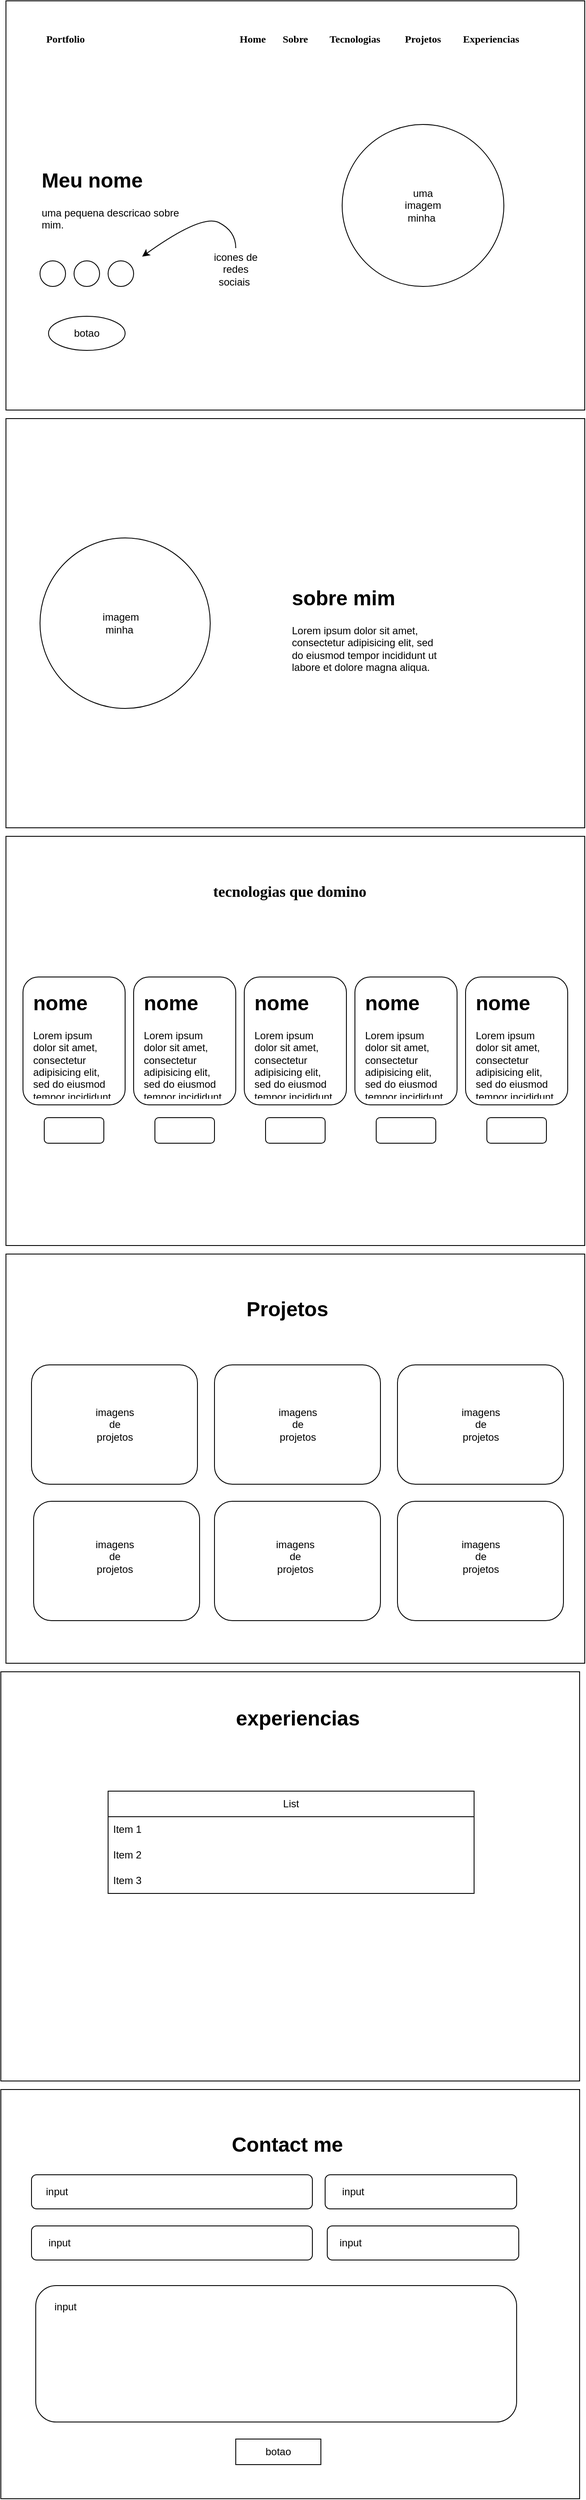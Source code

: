 <mxfile version="24.2.5" type="device">
  <diagram name="Página-1" id="5uuT7Dr7w1WITv2xHiGH">
    <mxGraphModel dx="954" dy="566" grid="1" gridSize="10" guides="1" tooltips="1" connect="1" arrows="1" fold="1" page="1" pageScale="1" pageWidth="827" pageHeight="1169" math="0" shadow="0">
      <root>
        <mxCell id="0" />
        <mxCell id="1" parent="0" />
        <mxCell id="6AaYl5ky-QIRarfbXTlz-4" value="" style="rounded=0;whiteSpace=wrap;html=1;" vertex="1" parent="1">
          <mxGeometry x="80" y="40" width="680" height="480" as="geometry" />
        </mxCell>
        <mxCell id="6AaYl5ky-QIRarfbXTlz-5" value="Portfolio" style="text;html=1;align=center;verticalAlign=middle;whiteSpace=wrap;rounded=0;fontStyle=1;fontFamily=Comic Sans MS;" vertex="1" parent="1">
          <mxGeometry x="120" y="70" width="60" height="30" as="geometry" />
        </mxCell>
        <mxCell id="6AaYl5ky-QIRarfbXTlz-6" value="Home" style="text;html=1;align=center;verticalAlign=middle;whiteSpace=wrap;rounded=0;fontStyle=1;fontFamily=Comic Sans MS;" vertex="1" parent="1">
          <mxGeometry x="340" y="70" width="60" height="30" as="geometry" />
        </mxCell>
        <mxCell id="6AaYl5ky-QIRarfbXTlz-7" value="Sobre" style="text;html=1;align=center;verticalAlign=middle;whiteSpace=wrap;rounded=0;fontStyle=1;fontFamily=Comic Sans MS;" vertex="1" parent="1">
          <mxGeometry x="390" y="70" width="60" height="30" as="geometry" />
        </mxCell>
        <mxCell id="6AaYl5ky-QIRarfbXTlz-8" value="Tecnologias" style="text;html=1;align=center;verticalAlign=middle;whiteSpace=wrap;rounded=0;fontStyle=1;fontFamily=Comic Sans MS;" vertex="1" parent="1">
          <mxGeometry x="460" y="70" width="60" height="30" as="geometry" />
        </mxCell>
        <mxCell id="6AaYl5ky-QIRarfbXTlz-9" value="Projetos" style="text;html=1;align=center;verticalAlign=middle;whiteSpace=wrap;rounded=0;fontStyle=1;fontFamily=Comic Sans MS;" vertex="1" parent="1">
          <mxGeometry x="540" y="70" width="60" height="30" as="geometry" />
        </mxCell>
        <mxCell id="6AaYl5ky-QIRarfbXTlz-10" value="Experiencias" style="text;html=1;align=center;verticalAlign=middle;whiteSpace=wrap;rounded=0;fontStyle=1;fontFamily=Comic Sans MS;" vertex="1" parent="1">
          <mxGeometry x="620" y="70" width="60" height="30" as="geometry" />
        </mxCell>
        <mxCell id="6AaYl5ky-QIRarfbXTlz-12" value="&lt;h1 style=&quot;margin-top: 0px;&quot;&gt;Meu nome&lt;/h1&gt;&lt;p&gt;uma pequena descricao sobre mim.&lt;/p&gt;" style="text;html=1;whiteSpace=wrap;overflow=hidden;rounded=0;" vertex="1" parent="1">
          <mxGeometry x="120" y="230" width="180" height="120" as="geometry" />
        </mxCell>
        <mxCell id="6AaYl5ky-QIRarfbXTlz-13" value="" style="ellipse;whiteSpace=wrap;html=1;aspect=fixed;" vertex="1" parent="1">
          <mxGeometry x="475" y="185" width="190" height="190" as="geometry" />
        </mxCell>
        <mxCell id="6AaYl5ky-QIRarfbXTlz-14" value="uma imagem minha&amp;nbsp;" style="text;html=1;align=center;verticalAlign=middle;whiteSpace=wrap;rounded=0;" vertex="1" parent="1">
          <mxGeometry x="540" y="265" width="60" height="30" as="geometry" />
        </mxCell>
        <mxCell id="6AaYl5ky-QIRarfbXTlz-15" value="" style="ellipse;whiteSpace=wrap;html=1;aspect=fixed;" vertex="1" parent="1">
          <mxGeometry x="120" y="345" width="30" height="30" as="geometry" />
        </mxCell>
        <mxCell id="6AaYl5ky-QIRarfbXTlz-16" value="" style="ellipse;whiteSpace=wrap;html=1;aspect=fixed;" vertex="1" parent="1">
          <mxGeometry x="160" y="345" width="30" height="30" as="geometry" />
        </mxCell>
        <mxCell id="6AaYl5ky-QIRarfbXTlz-17" value="" style="ellipse;whiteSpace=wrap;html=1;aspect=fixed;" vertex="1" parent="1">
          <mxGeometry x="200" y="345" width="30" height="30" as="geometry" />
        </mxCell>
        <mxCell id="6AaYl5ky-QIRarfbXTlz-18" value="" style="ellipse;whiteSpace=wrap;html=1;" vertex="1" parent="1">
          <mxGeometry x="130" y="410" width="90" height="40" as="geometry" />
        </mxCell>
        <mxCell id="6AaYl5ky-QIRarfbXTlz-19" value="botao" style="text;html=1;align=center;verticalAlign=middle;whiteSpace=wrap;rounded=0;" vertex="1" parent="1">
          <mxGeometry x="145" y="415" width="60" height="30" as="geometry" />
        </mxCell>
        <mxCell id="6AaYl5ky-QIRarfbXTlz-21" value="icones de redes sociais&amp;nbsp;" style="text;html=1;align=center;verticalAlign=middle;whiteSpace=wrap;rounded=0;" vertex="1" parent="1">
          <mxGeometry x="320" y="340" width="60" height="30" as="geometry" />
        </mxCell>
        <mxCell id="6AaYl5ky-QIRarfbXTlz-22" value="" style="curved=1;endArrow=classic;html=1;rounded=0;" edge="1" parent="1">
          <mxGeometry width="50" height="50" relative="1" as="geometry">
            <mxPoint x="350" y="330" as="sourcePoint" />
            <mxPoint x="240" y="340" as="targetPoint" />
            <Array as="points">
              <mxPoint x="350" y="310" />
              <mxPoint x="310" y="290" />
            </Array>
          </mxGeometry>
        </mxCell>
        <mxCell id="6AaYl5ky-QIRarfbXTlz-23" value="" style="rounded=0;whiteSpace=wrap;html=1;" vertex="1" parent="1">
          <mxGeometry x="80" y="530" width="680" height="480" as="geometry" />
        </mxCell>
        <mxCell id="6AaYl5ky-QIRarfbXTlz-24" value="" style="ellipse;whiteSpace=wrap;html=1;aspect=fixed;" vertex="1" parent="1">
          <mxGeometry x="120" y="670" width="200" height="200" as="geometry" />
        </mxCell>
        <mxCell id="6AaYl5ky-QIRarfbXTlz-25" value="&lt;h1 style=&quot;margin-top: 0px;&quot;&gt;sobre mim&lt;/h1&gt;&lt;p&gt;Lorem ipsum dolor sit amet, consectetur adipisicing elit, sed do eiusmod tempor incididunt ut labore et dolore magna aliqua.&lt;/p&gt;" style="text;html=1;whiteSpace=wrap;overflow=hidden;rounded=0;" vertex="1" parent="1">
          <mxGeometry x="414" y="720" width="180" height="120" as="geometry" />
        </mxCell>
        <mxCell id="6AaYl5ky-QIRarfbXTlz-26" value="imagem minha&amp;nbsp;" style="text;html=1;align=center;verticalAlign=middle;whiteSpace=wrap;rounded=0;" vertex="1" parent="1">
          <mxGeometry x="185" y="755" width="60" height="30" as="geometry" />
        </mxCell>
        <mxCell id="6AaYl5ky-QIRarfbXTlz-28" value="" style="rounded=0;whiteSpace=wrap;html=1;" vertex="1" parent="1">
          <mxGeometry x="80" y="1020" width="680" height="480" as="geometry" />
        </mxCell>
        <mxCell id="6AaYl5ky-QIRarfbXTlz-29" value="tecnologias que domino" style="text;html=1;align=center;verticalAlign=middle;whiteSpace=wrap;rounded=0;fontStyle=1;fontFamily=Comic Sans MS;fontSize=18;" vertex="1" parent="1">
          <mxGeometry x="292" y="1070" width="243" height="30" as="geometry" />
        </mxCell>
        <mxCell id="6AaYl5ky-QIRarfbXTlz-30" value="" style="rounded=1;whiteSpace=wrap;html=1;" vertex="1" parent="1">
          <mxGeometry x="100" y="1185" width="120" height="150" as="geometry" />
        </mxCell>
        <mxCell id="6AaYl5ky-QIRarfbXTlz-31" value="" style="rounded=1;whiteSpace=wrap;html=1;fontStyle=1" vertex="1" parent="1">
          <mxGeometry x="230" y="1185" width="120" height="150" as="geometry" />
        </mxCell>
        <mxCell id="6AaYl5ky-QIRarfbXTlz-32" value="" style="rounded=1;whiteSpace=wrap;html=1;" vertex="1" parent="1">
          <mxGeometry x="360" y="1185" width="120" height="150" as="geometry" />
        </mxCell>
        <mxCell id="6AaYl5ky-QIRarfbXTlz-33" value="" style="rounded=1;whiteSpace=wrap;html=1;" vertex="1" parent="1">
          <mxGeometry x="490" y="1185" width="120" height="150" as="geometry" />
        </mxCell>
        <mxCell id="6AaYl5ky-QIRarfbXTlz-34" value="" style="rounded=1;whiteSpace=wrap;html=1;" vertex="1" parent="1">
          <mxGeometry x="620" y="1185" width="120" height="150" as="geometry" />
        </mxCell>
        <mxCell id="6AaYl5ky-QIRarfbXTlz-35" value="" style="rounded=1;whiteSpace=wrap;html=1;" vertex="1" parent="1">
          <mxGeometry x="125" y="1350" width="70" height="30" as="geometry" />
        </mxCell>
        <mxCell id="6AaYl5ky-QIRarfbXTlz-37" value="" style="rounded=1;whiteSpace=wrap;html=1;" vertex="1" parent="1">
          <mxGeometry x="255" y="1350" width="70" height="30" as="geometry" />
        </mxCell>
        <mxCell id="6AaYl5ky-QIRarfbXTlz-38" value="" style="rounded=1;whiteSpace=wrap;html=1;" vertex="1" parent="1">
          <mxGeometry x="385" y="1350" width="70" height="30" as="geometry" />
        </mxCell>
        <mxCell id="6AaYl5ky-QIRarfbXTlz-39" value="" style="rounded=1;whiteSpace=wrap;html=1;" vertex="1" parent="1">
          <mxGeometry x="515" y="1350" width="70" height="30" as="geometry" />
        </mxCell>
        <mxCell id="6AaYl5ky-QIRarfbXTlz-40" value="" style="rounded=1;whiteSpace=wrap;html=1;" vertex="1" parent="1">
          <mxGeometry x="645" y="1350" width="70" height="30" as="geometry" />
        </mxCell>
        <mxCell id="6AaYl5ky-QIRarfbXTlz-41" value="&lt;h1 style=&quot;margin-top: 0px;&quot;&gt;nome&lt;/h1&gt;&lt;p&gt;Lorem ipsum dolor sit amet, consectetur adipisicing elit, sed do eiusmod tempor incididunt ut labore et dolore magna aliqua.&lt;/p&gt;" style="text;html=1;whiteSpace=wrap;overflow=hidden;rounded=0;" vertex="1" parent="1">
          <mxGeometry x="110" y="1195" width="100" height="130" as="geometry" />
        </mxCell>
        <mxCell id="6AaYl5ky-QIRarfbXTlz-42" value="&lt;h1 style=&quot;margin-top: 0px;&quot;&gt;nome&lt;/h1&gt;&lt;p&gt;Lorem ipsum dolor sit amet, consectetur adipisicing elit, sed do eiusmod tempor incididunt ut labore et dolore magna aliqua.&lt;/p&gt;" style="text;html=1;whiteSpace=wrap;overflow=hidden;rounded=0;" vertex="1" parent="1">
          <mxGeometry x="240" y="1195" width="100" height="130" as="geometry" />
        </mxCell>
        <mxCell id="6AaYl5ky-QIRarfbXTlz-43" value="&lt;h1 style=&quot;margin-top: 0px;&quot;&gt;nome&lt;/h1&gt;&lt;p&gt;Lorem ipsum dolor sit amet, consectetur adipisicing elit, sed do eiusmod tempor incididunt ut labore et dolore magna aliqua.&lt;/p&gt;" style="text;html=1;whiteSpace=wrap;overflow=hidden;rounded=0;" vertex="1" parent="1">
          <mxGeometry x="370" y="1195" width="100" height="130" as="geometry" />
        </mxCell>
        <mxCell id="6AaYl5ky-QIRarfbXTlz-44" value="&lt;h1 style=&quot;margin-top: 0px;&quot;&gt;nome&lt;/h1&gt;&lt;p&gt;Lorem ipsum dolor sit amet, consectetur adipisicing elit, sed do eiusmod tempor incididunt ut labore et dolore magna aliqua.&lt;/p&gt;" style="text;html=1;whiteSpace=wrap;overflow=hidden;rounded=0;" vertex="1" parent="1">
          <mxGeometry x="500" y="1195" width="100" height="130" as="geometry" />
        </mxCell>
        <mxCell id="6AaYl5ky-QIRarfbXTlz-45" value="&lt;h1 style=&quot;margin-top: 0px;&quot;&gt;nome&lt;/h1&gt;&lt;p&gt;Lorem ipsum dolor sit amet, consectetur adipisicing elit, sed do eiusmod tempor incididunt ut labore et dolore magna aliqua.&lt;/p&gt;" style="text;html=1;whiteSpace=wrap;overflow=hidden;rounded=0;" vertex="1" parent="1">
          <mxGeometry x="630" y="1195" width="100" height="130" as="geometry" />
        </mxCell>
        <mxCell id="6AaYl5ky-QIRarfbXTlz-46" value="" style="rounded=0;whiteSpace=wrap;html=1;" vertex="1" parent="1">
          <mxGeometry x="80" y="1510" width="680" height="480" as="geometry" />
        </mxCell>
        <mxCell id="6AaYl5ky-QIRarfbXTlz-47" value="&lt;h1&gt;Projetos&amp;nbsp;&lt;/h1&gt;" style="text;html=1;align=center;verticalAlign=middle;whiteSpace=wrap;rounded=0;" vertex="1" parent="1">
          <mxGeometry x="384" y="1560" width="60" height="30" as="geometry" />
        </mxCell>
        <mxCell id="6AaYl5ky-QIRarfbXTlz-48" value="" style="rounded=1;whiteSpace=wrap;html=1;" vertex="1" parent="1">
          <mxGeometry x="110" y="1640" width="195" height="140" as="geometry" />
        </mxCell>
        <mxCell id="6AaYl5ky-QIRarfbXTlz-49" value="" style="rounded=1;whiteSpace=wrap;html=1;" vertex="1" parent="1">
          <mxGeometry x="325" y="1640" width="195" height="140" as="geometry" />
        </mxCell>
        <mxCell id="6AaYl5ky-QIRarfbXTlz-50" value="" style="rounded=1;whiteSpace=wrap;html=1;" vertex="1" parent="1">
          <mxGeometry x="540" y="1640" width="195" height="140" as="geometry" />
        </mxCell>
        <mxCell id="6AaYl5ky-QIRarfbXTlz-51" value="" style="rounded=1;whiteSpace=wrap;html=1;" vertex="1" parent="1">
          <mxGeometry x="112.5" y="1800" width="195" height="140" as="geometry" />
        </mxCell>
        <mxCell id="6AaYl5ky-QIRarfbXTlz-52" value="" style="rounded=1;whiteSpace=wrap;html=1;" vertex="1" parent="1">
          <mxGeometry x="325" y="1800" width="195" height="140" as="geometry" />
        </mxCell>
        <mxCell id="6AaYl5ky-QIRarfbXTlz-53" value="" style="rounded=1;whiteSpace=wrap;html=1;" vertex="1" parent="1">
          <mxGeometry x="540" y="1800" width="195" height="140" as="geometry" />
        </mxCell>
        <mxCell id="6AaYl5ky-QIRarfbXTlz-54" value="imagens de projetos" style="text;html=1;align=center;verticalAlign=middle;whiteSpace=wrap;rounded=0;" vertex="1" parent="1">
          <mxGeometry x="177.5" y="1695" width="60" height="30" as="geometry" />
        </mxCell>
        <mxCell id="6AaYl5ky-QIRarfbXTlz-55" value="imagens de projetos" style="text;html=1;align=center;verticalAlign=middle;whiteSpace=wrap;rounded=0;" vertex="1" parent="1">
          <mxGeometry x="392.5" y="1695" width="60" height="30" as="geometry" />
        </mxCell>
        <mxCell id="6AaYl5ky-QIRarfbXTlz-56" value="imagens de projetos" style="text;html=1;align=center;verticalAlign=middle;whiteSpace=wrap;rounded=0;" vertex="1" parent="1">
          <mxGeometry x="607.5" y="1695" width="60" height="30" as="geometry" />
        </mxCell>
        <mxCell id="6AaYl5ky-QIRarfbXTlz-57" value="imagens de projetos" style="text;html=1;align=center;verticalAlign=middle;whiteSpace=wrap;rounded=0;" vertex="1" parent="1">
          <mxGeometry x="177.5" y="1850" width="60" height="30" as="geometry" />
        </mxCell>
        <mxCell id="6AaYl5ky-QIRarfbXTlz-58" value="imagens de projetos" style="text;html=1;align=center;verticalAlign=middle;whiteSpace=wrap;rounded=0;" vertex="1" parent="1">
          <mxGeometry x="390" y="1850" width="60" height="30" as="geometry" />
        </mxCell>
        <mxCell id="6AaYl5ky-QIRarfbXTlz-59" value="imagens de projetos" style="text;html=1;align=center;verticalAlign=middle;whiteSpace=wrap;rounded=0;" vertex="1" parent="1">
          <mxGeometry x="607.5" y="1850" width="60" height="30" as="geometry" />
        </mxCell>
        <mxCell id="6AaYl5ky-QIRarfbXTlz-61" value="" style="rounded=0;whiteSpace=wrap;html=1;" vertex="1" parent="1">
          <mxGeometry x="74" y="2000" width="680" height="480" as="geometry" />
        </mxCell>
        <mxCell id="6AaYl5ky-QIRarfbXTlz-62" value="&lt;h1&gt;experiencias&lt;/h1&gt;" style="text;html=1;align=center;verticalAlign=middle;whiteSpace=wrap;rounded=0;" vertex="1" parent="1">
          <mxGeometry x="392.5" y="2040" width="60" height="30" as="geometry" />
        </mxCell>
        <mxCell id="6AaYl5ky-QIRarfbXTlz-63" value="List" style="swimlane;fontStyle=0;childLayout=stackLayout;horizontal=1;startSize=30;horizontalStack=0;resizeParent=1;resizeParentMax=0;resizeLast=0;collapsible=1;marginBottom=0;whiteSpace=wrap;html=1;" vertex="1" parent="1">
          <mxGeometry x="200" y="2140" width="430" height="120" as="geometry" />
        </mxCell>
        <mxCell id="6AaYl5ky-QIRarfbXTlz-64" value="Item 1" style="text;strokeColor=none;fillColor=none;align=left;verticalAlign=middle;spacingLeft=4;spacingRight=4;overflow=hidden;points=[[0,0.5],[1,0.5]];portConstraint=eastwest;rotatable=0;whiteSpace=wrap;html=1;" vertex="1" parent="6AaYl5ky-QIRarfbXTlz-63">
          <mxGeometry y="30" width="430" height="30" as="geometry" />
        </mxCell>
        <mxCell id="6AaYl5ky-QIRarfbXTlz-65" value="Item 2" style="text;strokeColor=none;fillColor=none;align=left;verticalAlign=middle;spacingLeft=4;spacingRight=4;overflow=hidden;points=[[0,0.5],[1,0.5]];portConstraint=eastwest;rotatable=0;whiteSpace=wrap;html=1;" vertex="1" parent="6AaYl5ky-QIRarfbXTlz-63">
          <mxGeometry y="60" width="430" height="30" as="geometry" />
        </mxCell>
        <mxCell id="6AaYl5ky-QIRarfbXTlz-66" value="Item 3" style="text;strokeColor=none;fillColor=none;align=left;verticalAlign=middle;spacingLeft=4;spacingRight=4;overflow=hidden;points=[[0,0.5],[1,0.5]];portConstraint=eastwest;rotatable=0;whiteSpace=wrap;html=1;" vertex="1" parent="6AaYl5ky-QIRarfbXTlz-63">
          <mxGeometry y="90" width="430" height="30" as="geometry" />
        </mxCell>
        <mxCell id="6AaYl5ky-QIRarfbXTlz-69" value="" style="rounded=0;whiteSpace=wrap;html=1;" vertex="1" parent="1">
          <mxGeometry x="74" y="2490" width="680" height="480" as="geometry" />
        </mxCell>
        <mxCell id="6AaYl5ky-QIRarfbXTlz-70" value="&lt;h1&gt;Contact me&amp;nbsp;&lt;/h1&gt;" style="text;html=1;align=center;verticalAlign=middle;whiteSpace=wrap;rounded=0;" vertex="1" parent="1">
          <mxGeometry x="339" y="2540" width="150" height="30" as="geometry" />
        </mxCell>
        <mxCell id="6AaYl5ky-QIRarfbXTlz-72" value="" style="rounded=1;whiteSpace=wrap;html=1;" vertex="1" parent="1">
          <mxGeometry x="110" y="2590" width="330" height="40" as="geometry" />
        </mxCell>
        <mxCell id="6AaYl5ky-QIRarfbXTlz-73" value="" style="rounded=1;whiteSpace=wrap;html=1;" vertex="1" parent="1">
          <mxGeometry x="110" y="2650" width="330" height="40" as="geometry" />
        </mxCell>
        <mxCell id="6AaYl5ky-QIRarfbXTlz-74" value="" style="rounded=1;whiteSpace=wrap;html=1;" vertex="1" parent="1">
          <mxGeometry x="455" y="2590" width="225" height="40" as="geometry" />
        </mxCell>
        <mxCell id="6AaYl5ky-QIRarfbXTlz-75" value="" style="rounded=1;whiteSpace=wrap;html=1;" vertex="1" parent="1">
          <mxGeometry x="457.5" y="2650" width="225" height="40" as="geometry" />
        </mxCell>
        <mxCell id="6AaYl5ky-QIRarfbXTlz-76" value="" style="rounded=1;whiteSpace=wrap;html=1;" vertex="1" parent="1">
          <mxGeometry x="115" y="2720" width="565" height="160" as="geometry" />
        </mxCell>
        <mxCell id="6AaYl5ky-QIRarfbXTlz-77" value="" style="rounded=0;whiteSpace=wrap;html=1;" vertex="1" parent="1">
          <mxGeometry x="350" y="2900" width="100" height="30" as="geometry" />
        </mxCell>
        <mxCell id="6AaYl5ky-QIRarfbXTlz-78" value="botao" style="text;html=1;align=center;verticalAlign=middle;whiteSpace=wrap;rounded=0;" vertex="1" parent="1">
          <mxGeometry x="370" y="2900" width="60" height="30" as="geometry" />
        </mxCell>
        <mxCell id="6AaYl5ky-QIRarfbXTlz-79" value="input" style="text;html=1;align=center;verticalAlign=middle;whiteSpace=wrap;rounded=0;" vertex="1" parent="1">
          <mxGeometry x="112.5" y="2655" width="60" height="30" as="geometry" />
        </mxCell>
        <mxCell id="6AaYl5ky-QIRarfbXTlz-80" value="input" style="text;html=1;align=center;verticalAlign=middle;whiteSpace=wrap;rounded=0;" vertex="1" parent="1">
          <mxGeometry x="110" y="2595" width="60" height="30" as="geometry" />
        </mxCell>
        <mxCell id="6AaYl5ky-QIRarfbXTlz-81" value="input" style="text;html=1;align=center;verticalAlign=middle;whiteSpace=wrap;rounded=0;" vertex="1" parent="1">
          <mxGeometry x="457.5" y="2595" width="60" height="30" as="geometry" />
        </mxCell>
        <mxCell id="6AaYl5ky-QIRarfbXTlz-82" value="input" style="text;html=1;align=center;verticalAlign=middle;whiteSpace=wrap;rounded=0;" vertex="1" parent="1">
          <mxGeometry x="455" y="2655" width="60" height="30" as="geometry" />
        </mxCell>
        <mxCell id="6AaYl5ky-QIRarfbXTlz-83" value="input" style="text;html=1;align=center;verticalAlign=middle;whiteSpace=wrap;rounded=0;" vertex="1" parent="1">
          <mxGeometry x="120" y="2730" width="60" height="30" as="geometry" />
        </mxCell>
      </root>
    </mxGraphModel>
  </diagram>
</mxfile>
